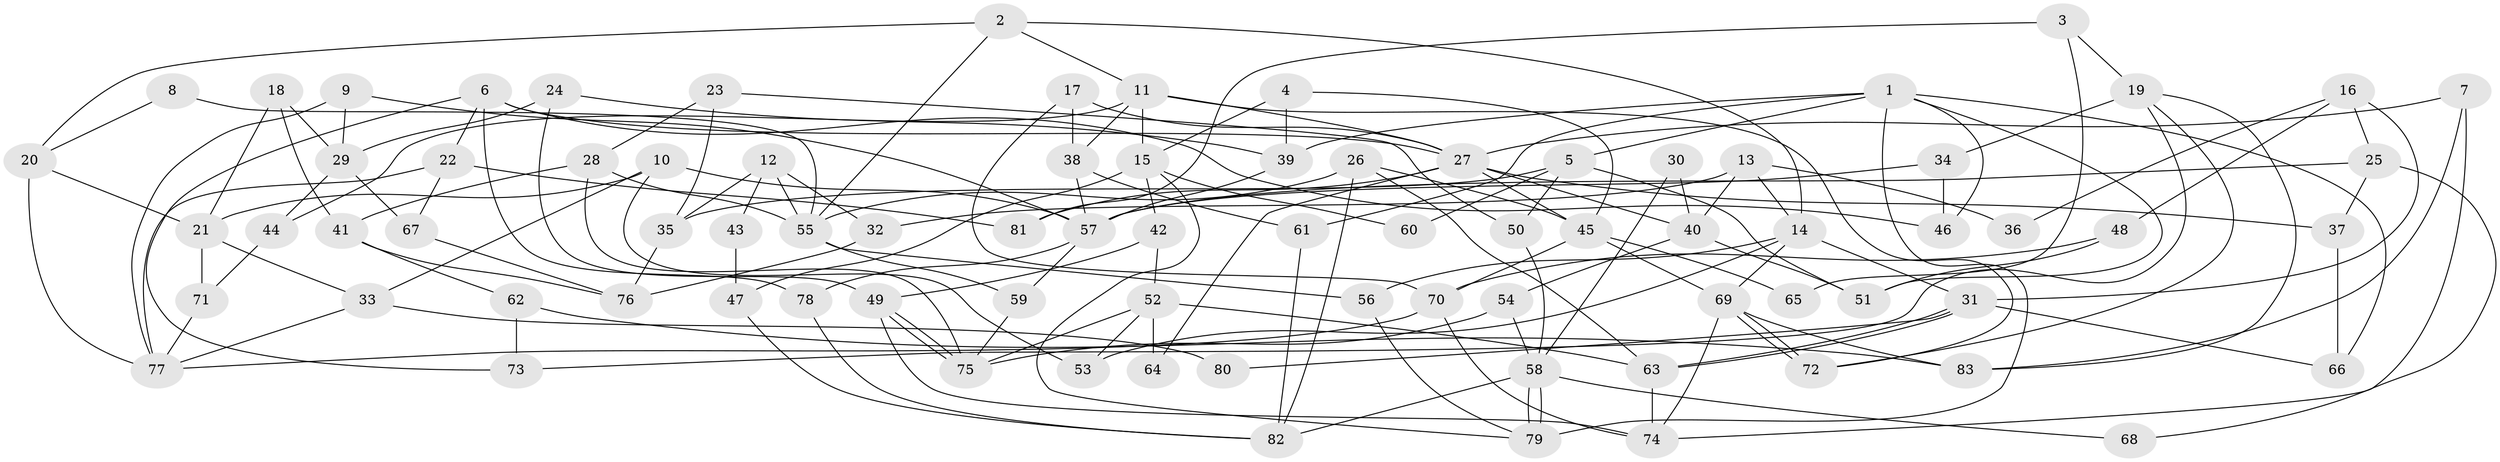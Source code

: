// Generated by graph-tools (version 1.1) at 2025/11/02/27/25 16:11:24]
// undirected, 83 vertices, 166 edges
graph export_dot {
graph [start="1"]
  node [color=gray90,style=filled];
  1;
  2;
  3;
  4;
  5;
  6;
  7;
  8;
  9;
  10;
  11;
  12;
  13;
  14;
  15;
  16;
  17;
  18;
  19;
  20;
  21;
  22;
  23;
  24;
  25;
  26;
  27;
  28;
  29;
  30;
  31;
  32;
  33;
  34;
  35;
  36;
  37;
  38;
  39;
  40;
  41;
  42;
  43;
  44;
  45;
  46;
  47;
  48;
  49;
  50;
  51;
  52;
  53;
  54;
  55;
  56;
  57;
  58;
  59;
  60;
  61;
  62;
  63;
  64;
  65;
  66;
  67;
  68;
  69;
  70;
  71;
  72;
  73;
  74;
  75;
  76;
  77;
  78;
  79;
  80;
  81;
  82;
  83;
  1 -- 5;
  1 -- 79;
  1 -- 39;
  1 -- 46;
  1 -- 51;
  1 -- 61;
  1 -- 66;
  2 -- 55;
  2 -- 14;
  2 -- 11;
  2 -- 20;
  3 -- 81;
  3 -- 19;
  3 -- 65;
  4 -- 39;
  4 -- 15;
  4 -- 45;
  5 -- 50;
  5 -- 51;
  5 -- 35;
  5 -- 60;
  6 -- 46;
  6 -- 27;
  6 -- 22;
  6 -- 73;
  6 -- 78;
  7 -- 27;
  7 -- 83;
  7 -- 74;
  8 -- 20;
  8 -- 55;
  9 -- 77;
  9 -- 57;
  9 -- 29;
  10 -- 57;
  10 -- 33;
  10 -- 21;
  10 -- 53;
  11 -- 27;
  11 -- 15;
  11 -- 38;
  11 -- 44;
  11 -- 72;
  12 -- 55;
  12 -- 32;
  12 -- 35;
  12 -- 43;
  13 -- 14;
  13 -- 40;
  13 -- 32;
  13 -- 36;
  14 -- 31;
  14 -- 69;
  14 -- 53;
  14 -- 56;
  15 -- 79;
  15 -- 42;
  15 -- 47;
  15 -- 60;
  16 -- 48;
  16 -- 31;
  16 -- 25;
  16 -- 36;
  17 -- 38;
  17 -- 70;
  17 -- 27;
  18 -- 29;
  18 -- 21;
  18 -- 41;
  19 -- 72;
  19 -- 83;
  19 -- 34;
  19 -- 73;
  20 -- 21;
  20 -- 77;
  21 -- 71;
  21 -- 33;
  22 -- 77;
  22 -- 67;
  22 -- 81;
  23 -- 35;
  23 -- 28;
  23 -- 50;
  24 -- 29;
  24 -- 49;
  24 -- 39;
  25 -- 57;
  25 -- 37;
  25 -- 68;
  26 -- 45;
  26 -- 63;
  26 -- 55;
  26 -- 82;
  27 -- 45;
  27 -- 37;
  27 -- 40;
  27 -- 64;
  27 -- 81;
  28 -- 75;
  28 -- 55;
  28 -- 41;
  29 -- 67;
  29 -- 44;
  30 -- 58;
  30 -- 40;
  31 -- 66;
  31 -- 63;
  31 -- 63;
  31 -- 80;
  32 -- 76;
  33 -- 77;
  33 -- 80;
  34 -- 57;
  34 -- 46;
  35 -- 76;
  37 -- 66;
  38 -- 57;
  38 -- 61;
  39 -- 57;
  40 -- 54;
  40 -- 51;
  41 -- 62;
  41 -- 76;
  42 -- 52;
  42 -- 49;
  43 -- 47;
  44 -- 71;
  45 -- 69;
  45 -- 65;
  45 -- 70;
  47 -- 82;
  48 -- 70;
  48 -- 51;
  49 -- 75;
  49 -- 75;
  49 -- 74;
  50 -- 58;
  52 -- 53;
  52 -- 63;
  52 -- 64;
  52 -- 75;
  54 -- 58;
  54 -- 75;
  55 -- 59;
  55 -- 56;
  56 -- 79;
  57 -- 78;
  57 -- 59;
  58 -- 82;
  58 -- 79;
  58 -- 79;
  58 -- 68;
  59 -- 75;
  61 -- 82;
  62 -- 73;
  62 -- 83;
  63 -- 74;
  67 -- 76;
  69 -- 74;
  69 -- 72;
  69 -- 72;
  69 -- 83;
  70 -- 74;
  70 -- 77;
  71 -- 77;
  78 -- 82;
}
